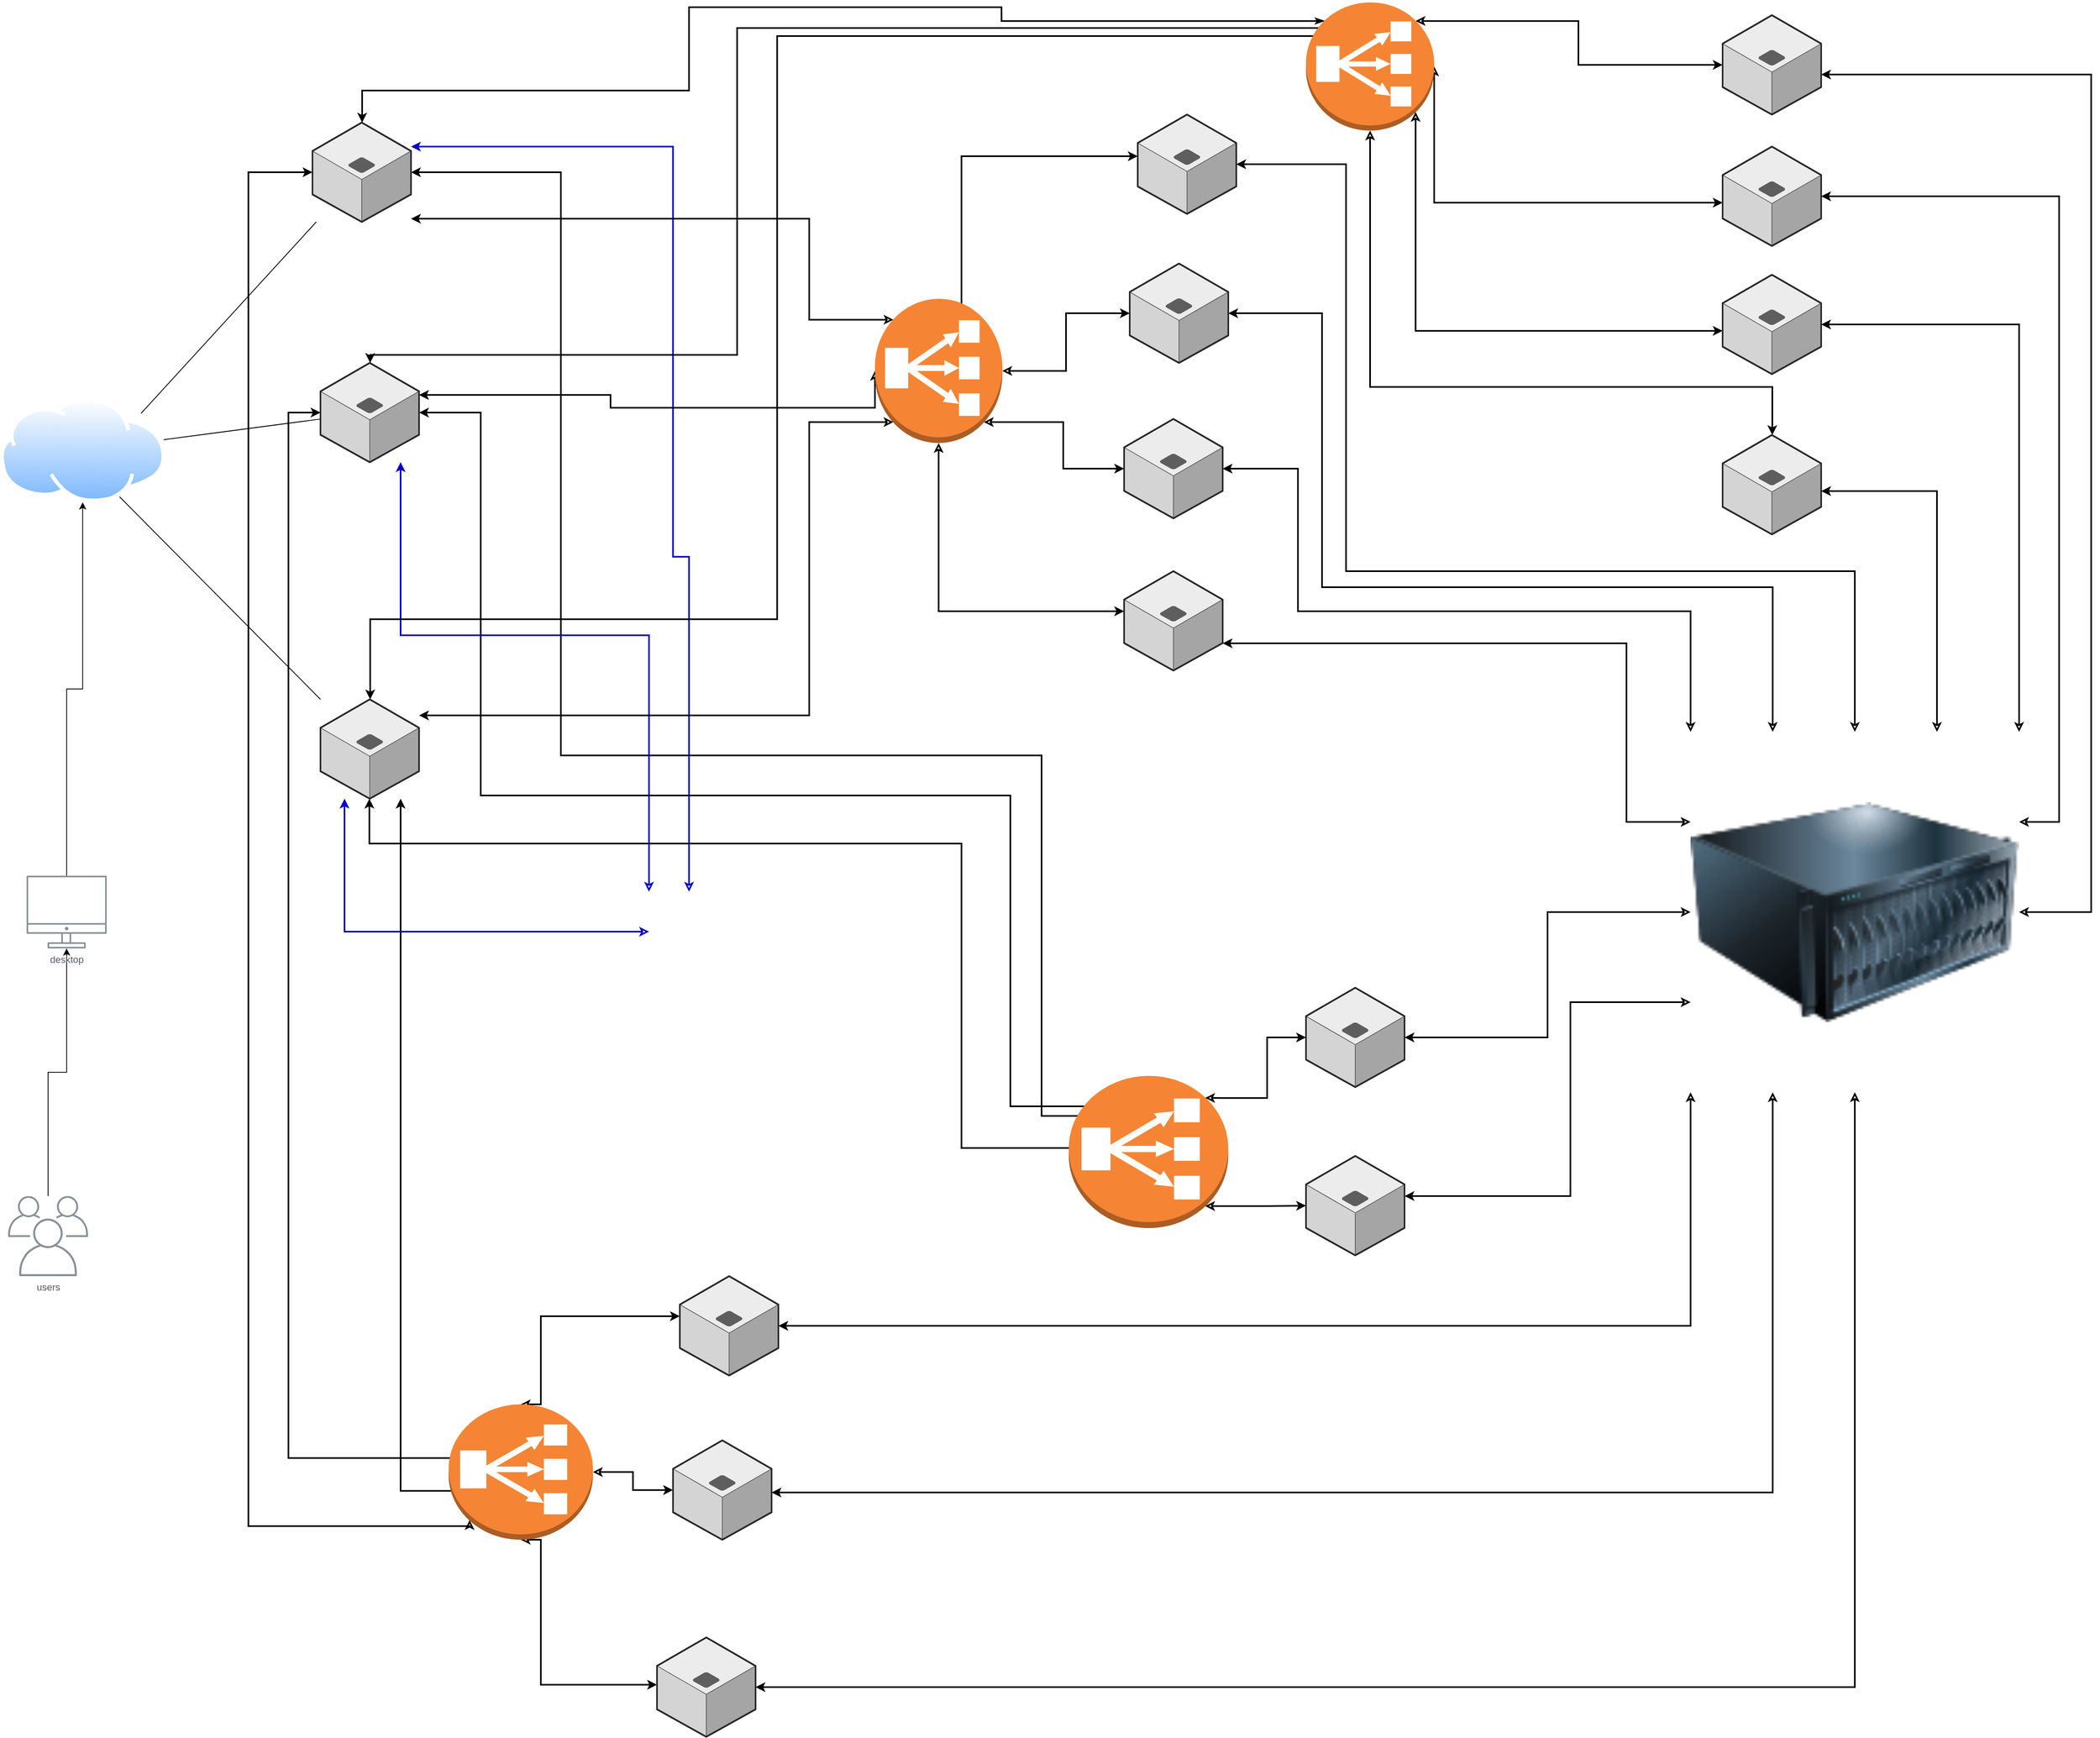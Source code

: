 <mxfile version="20.4.0" type="github">
  <diagram id="mECCC_n6qWj8_nHvuNPp" name="Página-1">
    <mxGraphModel dx="3555" dy="1905" grid="1" gridSize="10" guides="1" tooltips="1" connect="1" arrows="1" fold="1" page="1" pageScale="1" pageWidth="3300" pageHeight="2339" math="0" shadow="0">
      <root>
        <mxCell id="0" />
        <mxCell id="1" parent="0" />
        <mxCell id="02doJ9gZ2Pm1MxlR6OJf-22" value="" style="edgeStyle=orthogonalEdgeStyle;rounded=0;orthogonalLoop=1;jettySize=auto;html=1;" edge="1" parent="1" source="02doJ9gZ2Pm1MxlR6OJf-1" target="02doJ9gZ2Pm1MxlR6OJf-2">
          <mxGeometry relative="1" as="geometry" />
        </mxCell>
        <mxCell id="02doJ9gZ2Pm1MxlR6OJf-1" value="users" style="sketch=0;outlineConnect=0;gradientColor=none;fontColor=#545B64;strokeColor=none;fillColor=#879196;dashed=0;verticalLabelPosition=bottom;verticalAlign=top;align=center;html=1;fontSize=12;fontStyle=0;aspect=fixed;shape=mxgraph.aws4.illustration_users;pointerEvents=1" vertex="1" parent="1">
          <mxGeometry x="110" y="1540" width="100" height="100" as="geometry" />
        </mxCell>
        <mxCell id="02doJ9gZ2Pm1MxlR6OJf-28" value="" style="edgeStyle=orthogonalEdgeStyle;rounded=0;orthogonalLoop=1;jettySize=auto;html=1;entryX=0.5;entryY=1;entryDx=0;entryDy=0;" edge="1" parent="1" source="02doJ9gZ2Pm1MxlR6OJf-2" target="02doJ9gZ2Pm1MxlR6OJf-26">
          <mxGeometry relative="1" as="geometry">
            <mxPoint x="130" y="270.937" as="targetPoint" />
          </mxGeometry>
        </mxCell>
        <mxCell id="02doJ9gZ2Pm1MxlR6OJf-2" value="desktop" style="sketch=0;outlineConnect=0;gradientColor=none;fontColor=#545B64;strokeColor=none;fillColor=#879196;dashed=0;verticalLabelPosition=bottom;verticalAlign=top;align=center;html=1;fontSize=12;fontStyle=0;aspect=fixed;shape=mxgraph.aws4.illustration_desktop;pointerEvents=1" vertex="1" parent="1">
          <mxGeometry x="133.18" y="1140" width="100" height="91" as="geometry" />
        </mxCell>
        <mxCell id="02doJ9gZ2Pm1MxlR6OJf-8" value="" style="verticalLabelPosition=bottom;html=1;verticalAlign=top;strokeWidth=1;align=center;outlineConnect=0;dashed=0;outlineConnect=0;shape=mxgraph.aws3d.application_server;fillColor=#ECECEC;strokeColor=#5E5E5E;aspect=fixed;" vertex="1" parent="1">
          <mxGeometry x="1730" y="1280" width="123" height="124" as="geometry" />
        </mxCell>
        <mxCell id="02doJ9gZ2Pm1MxlR6OJf-9" value="" style="verticalLabelPosition=bottom;html=1;verticalAlign=top;strokeWidth=1;align=center;outlineConnect=0;dashed=0;outlineConnect=0;shape=mxgraph.aws3d.application_server;fillColor=#ECECEC;strokeColor=#5E5E5E;aspect=fixed;" vertex="1" parent="1">
          <mxGeometry x="1503" y="570" width="123" height="124" as="geometry" />
        </mxCell>
        <mxCell id="02doJ9gZ2Pm1MxlR6OJf-10" value="" style="verticalLabelPosition=bottom;html=1;verticalAlign=top;strokeWidth=1;align=center;outlineConnect=0;dashed=0;outlineConnect=0;shape=mxgraph.aws3d.application_server;fillColor=#ECECEC;strokeColor=#5E5E5E;aspect=fixed;" vertex="1" parent="1">
          <mxGeometry x="1503" y="760" width="123" height="124" as="geometry" />
        </mxCell>
        <mxCell id="02doJ9gZ2Pm1MxlR6OJf-11" value="" style="verticalLabelPosition=bottom;html=1;verticalAlign=top;strokeWidth=1;align=center;outlineConnect=0;dashed=0;outlineConnect=0;shape=mxgraph.aws3d.application_server;fillColor=#ECECEC;strokeColor=#5E5E5E;aspect=fixed;" vertex="1" parent="1">
          <mxGeometry x="1520" y="190" width="123" height="124" as="geometry" />
        </mxCell>
        <mxCell id="02doJ9gZ2Pm1MxlR6OJf-13" value="" style="verticalLabelPosition=bottom;html=1;verticalAlign=top;strokeWidth=1;align=center;outlineConnect=0;dashed=0;outlineConnect=0;shape=mxgraph.aws3d.application_server;fillColor=#ECECEC;strokeColor=#5E5E5E;aspect=fixed;" vertex="1" parent="1">
          <mxGeometry x="1510" y="376" width="123" height="124" as="geometry" />
        </mxCell>
        <mxCell id="02doJ9gZ2Pm1MxlR6OJf-14" value="" style="verticalLabelPosition=bottom;html=1;verticalAlign=top;strokeWidth=1;align=center;outlineConnect=0;dashed=0;outlineConnect=0;shape=mxgraph.aws3d.application_server;fillColor=#ECECEC;strokeColor=#5E5E5E;aspect=fixed;" vertex="1" parent="1">
          <mxGeometry x="1730" y="1490" width="123" height="124" as="geometry" />
        </mxCell>
        <mxCell id="02doJ9gZ2Pm1MxlR6OJf-15" value="" style="verticalLabelPosition=bottom;html=1;verticalAlign=top;strokeWidth=1;align=center;outlineConnect=0;dashed=0;outlineConnect=0;shape=mxgraph.aws3d.application_server;fillColor=#ECECEC;strokeColor=#5E5E5E;aspect=fixed;" vertex="1" parent="1">
          <mxGeometry x="490" y="200" width="123" height="124" as="geometry" />
        </mxCell>
        <mxCell id="02doJ9gZ2Pm1MxlR6OJf-17" value="" style="verticalLabelPosition=bottom;html=1;verticalAlign=top;strokeWidth=1;align=center;outlineConnect=0;dashed=0;outlineConnect=0;shape=mxgraph.aws3d.application_server;fillColor=#ECECEC;strokeColor=#5E5E5E;aspect=fixed;" vertex="1" parent="1">
          <mxGeometry x="500" y="920" width="123" height="124" as="geometry" />
        </mxCell>
        <mxCell id="02doJ9gZ2Pm1MxlR6OJf-18" value="" style="verticalLabelPosition=bottom;html=1;verticalAlign=top;strokeWidth=1;align=center;outlineConnect=0;dashed=0;outlineConnect=0;shape=mxgraph.aws3d.application_server;fillColor=#ECECEC;strokeColor=#5E5E5E;aspect=fixed;" vertex="1" parent="1">
          <mxGeometry x="500" y="500" width="123" height="124" as="geometry" />
        </mxCell>
        <mxCell id="02doJ9gZ2Pm1MxlR6OJf-42" style="edgeStyle=orthogonalEdgeStyle;rounded=0;orthogonalLoop=1;jettySize=auto;html=1;exitX=0.145;exitY=0.855;exitDx=0;exitDy=0;exitPerimeter=0;startArrow=classic;startFill=0;strokeWidth=2;" edge="1" parent="1" source="02doJ9gZ2Pm1MxlR6OJf-20" target="02doJ9gZ2Pm1MxlR6OJf-17">
          <mxGeometry relative="1" as="geometry">
            <Array as="points">
              <mxPoint x="1300" y="1480" />
              <mxPoint x="1300" y="1100" />
              <mxPoint x="561" y="1100" />
            </Array>
          </mxGeometry>
        </mxCell>
        <mxCell id="02doJ9gZ2Pm1MxlR6OJf-43" style="edgeStyle=orthogonalEdgeStyle;rounded=0;orthogonalLoop=1;jettySize=auto;html=1;exitX=0.5;exitY=0;exitDx=0;exitDy=0;exitPerimeter=0;startArrow=block;startFill=1;strokeWidth=2;" edge="1" parent="1" source="02doJ9gZ2Pm1MxlR6OJf-20" target="02doJ9gZ2Pm1MxlR6OJf-15">
          <mxGeometry relative="1" as="geometry">
            <Array as="points">
              <mxPoint x="1400" y="1440" />
              <mxPoint x="1400" y="990" />
              <mxPoint x="800" y="990" />
              <mxPoint x="800" y="262" />
            </Array>
          </mxGeometry>
        </mxCell>
        <mxCell id="02doJ9gZ2Pm1MxlR6OJf-44" style="edgeStyle=orthogonalEdgeStyle;rounded=0;orthogonalLoop=1;jettySize=auto;html=1;exitX=0.145;exitY=0.145;exitDx=0;exitDy=0;exitPerimeter=0;startArrow=classicThin;startFill=0;strokeWidth=2;" edge="1" parent="1" source="02doJ9gZ2Pm1MxlR6OJf-20" target="02doJ9gZ2Pm1MxlR6OJf-18">
          <mxGeometry relative="1" as="geometry">
            <Array as="points">
              <mxPoint x="1361" y="1428" />
              <mxPoint x="1360" y="1040" />
              <mxPoint x="700" y="1040" />
              <mxPoint x="700" y="562" />
            </Array>
          </mxGeometry>
        </mxCell>
        <mxCell id="02doJ9gZ2Pm1MxlR6OJf-77" style="edgeStyle=orthogonalEdgeStyle;rounded=0;orthogonalLoop=1;jettySize=auto;html=1;exitX=0.855;exitY=0.145;exitDx=0;exitDy=0;exitPerimeter=0;strokeColor=#000000;strokeWidth=2;startArrow=classic;startFill=0;" edge="1" parent="1" source="02doJ9gZ2Pm1MxlR6OJf-20" target="02doJ9gZ2Pm1MxlR6OJf-8">
          <mxGeometry relative="1" as="geometry" />
        </mxCell>
        <mxCell id="02doJ9gZ2Pm1MxlR6OJf-78" style="edgeStyle=orthogonalEdgeStyle;rounded=0;orthogonalLoop=1;jettySize=auto;html=1;exitX=0.855;exitY=0.855;exitDx=0;exitDy=0;exitPerimeter=0;strokeColor=#000000;strokeWidth=2;startArrow=classic;startFill=0;" edge="1" parent="1" source="02doJ9gZ2Pm1MxlR6OJf-20" target="02doJ9gZ2Pm1MxlR6OJf-14">
          <mxGeometry relative="1" as="geometry" />
        </mxCell>
        <mxCell id="02doJ9gZ2Pm1MxlR6OJf-20" value="" style="outlineConnect=0;dashed=0;verticalLabelPosition=bottom;verticalAlign=top;align=center;html=1;shape=mxgraph.aws3.classic_load_balancer;fillColor=#F58534;gradientColor=none;" vertex="1" parent="1">
          <mxGeometry x="1434" y="1390" width="199" height="190" as="geometry" />
        </mxCell>
        <mxCell id="02doJ9gZ2Pm1MxlR6OJf-26" value="" style="aspect=fixed;perimeter=ellipsePerimeter;html=1;align=center;shadow=0;dashed=0;spacingTop=3;image;image=img/lib/active_directory/internet_cloud.svg;" vertex="1" parent="1">
          <mxGeometry x="100" y="544" width="206.35" height="130" as="geometry" />
        </mxCell>
        <mxCell id="02doJ9gZ2Pm1MxlR6OJf-71" style="edgeStyle=orthogonalEdgeStyle;rounded=0;orthogonalLoop=1;jettySize=auto;html=1;exitX=0.145;exitY=0.145;exitDx=0;exitDy=0;exitPerimeter=0;strokeColor=#000000;strokeWidth=2;startArrow=classic;startFill=0;" edge="1" parent="1" source="02doJ9gZ2Pm1MxlR6OJf-29" target="02doJ9gZ2Pm1MxlR6OJf-17">
          <mxGeometry relative="1" as="geometry">
            <Array as="points">
              <mxPoint x="600" y="1908" />
            </Array>
          </mxGeometry>
        </mxCell>
        <mxCell id="02doJ9gZ2Pm1MxlR6OJf-72" style="edgeStyle=orthogonalEdgeStyle;rounded=0;orthogonalLoop=1;jettySize=auto;html=1;exitX=0.145;exitY=0.145;exitDx=0;exitDy=0;exitPerimeter=0;strokeColor=#000000;strokeWidth=2;startArrow=classic;startFill=0;" edge="1" parent="1" source="02doJ9gZ2Pm1MxlR6OJf-29" target="02doJ9gZ2Pm1MxlR6OJf-18">
          <mxGeometry relative="1" as="geometry">
            <Array as="points">
              <mxPoint x="460" y="1867" />
              <mxPoint x="460" y="562" />
            </Array>
          </mxGeometry>
        </mxCell>
        <mxCell id="02doJ9gZ2Pm1MxlR6OJf-73" style="edgeStyle=orthogonalEdgeStyle;rounded=0;orthogonalLoop=1;jettySize=auto;html=1;exitX=0.145;exitY=0.855;exitDx=0;exitDy=0;exitPerimeter=0;strokeColor=#000000;strokeWidth=2;startArrow=classic;startFill=0;" edge="1" parent="1" source="02doJ9gZ2Pm1MxlR6OJf-29" target="02doJ9gZ2Pm1MxlR6OJf-15">
          <mxGeometry relative="1" as="geometry">
            <Array as="points">
              <mxPoint x="410" y="1952" />
              <mxPoint x="410" y="262" />
            </Array>
          </mxGeometry>
        </mxCell>
        <mxCell id="02doJ9gZ2Pm1MxlR6OJf-74" style="edgeStyle=orthogonalEdgeStyle;rounded=0;orthogonalLoop=1;jettySize=auto;html=1;exitX=0.5;exitY=1;exitDx=0;exitDy=0;exitPerimeter=0;strokeColor=#000000;strokeWidth=2;startArrow=classic;startFill=0;" edge="1" parent="1" source="02doJ9gZ2Pm1MxlR6OJf-29" target="02doJ9gZ2Pm1MxlR6OJf-36">
          <mxGeometry relative="1" as="geometry">
            <mxPoint x="870" y="2140" as="targetPoint" />
            <Array as="points">
              <mxPoint x="775" y="2150" />
            </Array>
          </mxGeometry>
        </mxCell>
        <mxCell id="02doJ9gZ2Pm1MxlR6OJf-75" style="edgeStyle=orthogonalEdgeStyle;rounded=0;orthogonalLoop=1;jettySize=auto;html=1;exitX=1;exitY=0.5;exitDx=0;exitDy=0;exitPerimeter=0;strokeColor=#000000;strokeWidth=2;startArrow=classic;startFill=0;" edge="1" parent="1" source="02doJ9gZ2Pm1MxlR6OJf-29" target="02doJ9gZ2Pm1MxlR6OJf-34">
          <mxGeometry relative="1" as="geometry" />
        </mxCell>
        <mxCell id="02doJ9gZ2Pm1MxlR6OJf-76" style="edgeStyle=orthogonalEdgeStyle;rounded=0;orthogonalLoop=1;jettySize=auto;html=1;exitX=0.5;exitY=0;exitDx=0;exitDy=0;exitPerimeter=0;strokeColor=#000000;strokeWidth=2;startArrow=classic;startFill=0;" edge="1" parent="1" source="02doJ9gZ2Pm1MxlR6OJf-29" target="02doJ9gZ2Pm1MxlR6OJf-35">
          <mxGeometry relative="1" as="geometry">
            <Array as="points">
              <mxPoint x="775" y="1690" />
            </Array>
          </mxGeometry>
        </mxCell>
        <mxCell id="02doJ9gZ2Pm1MxlR6OJf-29" value="" style="outlineConnect=0;dashed=0;verticalLabelPosition=bottom;verticalAlign=top;align=center;html=1;shape=mxgraph.aws3.classic_load_balancer;fillColor=#F58534;gradientColor=none;" vertex="1" parent="1">
          <mxGeometry x="660" y="1800" width="180" height="169" as="geometry" />
        </mxCell>
        <mxCell id="02doJ9gZ2Pm1MxlR6OJf-30" value="" style="endArrow=none;html=1;rounded=0;" edge="1" parent="1" source="02doJ9gZ2Pm1MxlR6OJf-26" target="02doJ9gZ2Pm1MxlR6OJf-18">
          <mxGeometry width="50" height="50" relative="1" as="geometry">
            <mxPoint x="540" y="730" as="sourcePoint" />
            <mxPoint x="590" y="680" as="targetPoint" />
          </mxGeometry>
        </mxCell>
        <mxCell id="02doJ9gZ2Pm1MxlR6OJf-31" value="" style="endArrow=none;html=1;rounded=0;exitX=1;exitY=0;exitDx=0;exitDy=0;" edge="1" parent="1" source="02doJ9gZ2Pm1MxlR6OJf-26" target="02doJ9gZ2Pm1MxlR6OJf-15">
          <mxGeometry width="50" height="50" relative="1" as="geometry">
            <mxPoint x="286.353" y="271.217" as="sourcePoint" />
            <mxPoint x="533" y="438.792" as="targetPoint" />
          </mxGeometry>
        </mxCell>
        <mxCell id="02doJ9gZ2Pm1MxlR6OJf-32" value="" style="endArrow=none;html=1;rounded=0;exitX=0.75;exitY=1;exitDx=0;exitDy=0;" edge="1" parent="1" source="02doJ9gZ2Pm1MxlR6OJf-26" target="02doJ9gZ2Pm1MxlR6OJf-17">
          <mxGeometry width="50" height="50" relative="1" as="geometry">
            <mxPoint x="253.353" y="789.997" as="sourcePoint" />
            <mxPoint x="500" y="957.572" as="targetPoint" />
          </mxGeometry>
        </mxCell>
        <mxCell id="02doJ9gZ2Pm1MxlR6OJf-64" style="edgeStyle=orthogonalEdgeStyle;rounded=0;orthogonalLoop=1;jettySize=auto;html=1;exitX=0.25;exitY=0;exitDx=0;exitDy=0;strokeWidth=2;startArrow=classic;startFill=0;strokeColor=#0000CC;" edge="1" parent="1" source="02doJ9gZ2Pm1MxlR6OJf-33" target="02doJ9gZ2Pm1MxlR6OJf-15">
          <mxGeometry relative="1" as="geometry">
            <Array as="points">
              <mxPoint x="960" y="742" />
              <mxPoint x="940" y="742" />
              <mxPoint x="940" y="230" />
            </Array>
          </mxGeometry>
        </mxCell>
        <mxCell id="02doJ9gZ2Pm1MxlR6OJf-65" style="edgeStyle=orthogonalEdgeStyle;rounded=0;orthogonalLoop=1;jettySize=auto;html=1;exitX=0;exitY=0;exitDx=0;exitDy=0;strokeColor=#0000CC;strokeWidth=2;startArrow=classic;startFill=0;" edge="1" parent="1" source="02doJ9gZ2Pm1MxlR6OJf-33" target="02doJ9gZ2Pm1MxlR6OJf-18">
          <mxGeometry relative="1" as="geometry">
            <Array as="points">
              <mxPoint x="910" y="840" />
              <mxPoint x="600" y="840" />
            </Array>
          </mxGeometry>
        </mxCell>
        <mxCell id="02doJ9gZ2Pm1MxlR6OJf-66" style="edgeStyle=orthogonalEdgeStyle;rounded=0;orthogonalLoop=1;jettySize=auto;html=1;exitX=0;exitY=0.25;exitDx=0;exitDy=0;strokeColor=#0000CC;strokeWidth=2;startArrow=classic;startFill=0;" edge="1" parent="1" source="02doJ9gZ2Pm1MxlR6OJf-33" target="02doJ9gZ2Pm1MxlR6OJf-17">
          <mxGeometry relative="1" as="geometry">
            <Array as="points">
              <mxPoint x="530" y="1210" />
            </Array>
          </mxGeometry>
        </mxCell>
        <mxCell id="02doJ9gZ2Pm1MxlR6OJf-33" value="" style="shape=image;html=1;verticalAlign=top;verticalLabelPosition=bottom;labelBackgroundColor=#ffffff;imageAspect=0;aspect=fixed;image=https://cdn1.iconfinder.com/data/icons/unicons-line-vol-2/24/database-128.png" vertex="1" parent="1">
          <mxGeometry x="910" y="1160" width="200" height="200" as="geometry" />
        </mxCell>
        <mxCell id="02doJ9gZ2Pm1MxlR6OJf-34" value="" style="verticalLabelPosition=bottom;html=1;verticalAlign=top;strokeWidth=1;align=center;outlineConnect=0;dashed=0;outlineConnect=0;shape=mxgraph.aws3d.application_server;fillColor=#ECECEC;strokeColor=#5E5E5E;aspect=fixed;" vertex="1" parent="1">
          <mxGeometry x="940" y="1845" width="123" height="124" as="geometry" />
        </mxCell>
        <mxCell id="02doJ9gZ2Pm1MxlR6OJf-35" value="" style="verticalLabelPosition=bottom;html=1;verticalAlign=top;strokeWidth=1;align=center;outlineConnect=0;dashed=0;outlineConnect=0;shape=mxgraph.aws3d.application_server;fillColor=#ECECEC;strokeColor=#5E5E5E;aspect=fixed;" vertex="1" parent="1">
          <mxGeometry x="948.5" y="1640" width="123" height="124" as="geometry" />
        </mxCell>
        <mxCell id="02doJ9gZ2Pm1MxlR6OJf-36" value="" style="verticalLabelPosition=bottom;html=1;verticalAlign=top;strokeWidth=1;align=center;outlineConnect=0;dashed=0;outlineConnect=0;shape=mxgraph.aws3d.application_server;fillColor=#ECECEC;strokeColor=#5E5E5E;aspect=fixed;" vertex="1" parent="1">
          <mxGeometry x="920" y="2091" width="123" height="124" as="geometry" />
        </mxCell>
        <mxCell id="02doJ9gZ2Pm1MxlR6OJf-59" style="edgeStyle=orthogonalEdgeStyle;rounded=0;orthogonalLoop=1;jettySize=auto;html=1;exitX=0.855;exitY=0.855;exitDx=0;exitDy=0;exitPerimeter=0;strokeWidth=2;startArrow=classic;startFill=0;" edge="1" parent="1" source="02doJ9gZ2Pm1MxlR6OJf-45" target="02doJ9gZ2Pm1MxlR6OJf-9">
          <mxGeometry relative="1" as="geometry" />
        </mxCell>
        <mxCell id="02doJ9gZ2Pm1MxlR6OJf-61" style="edgeStyle=orthogonalEdgeStyle;rounded=0;orthogonalLoop=1;jettySize=auto;html=1;exitX=0.145;exitY=0.855;exitDx=0;exitDy=0;exitPerimeter=0;strokeWidth=2;startArrow=classic;startFill=0;" edge="1" parent="1" source="02doJ9gZ2Pm1MxlR6OJf-45" target="02doJ9gZ2Pm1MxlR6OJf-17">
          <mxGeometry relative="1" as="geometry">
            <Array as="points">
              <mxPoint x="1110" y="940" />
            </Array>
          </mxGeometry>
        </mxCell>
        <mxCell id="02doJ9gZ2Pm1MxlR6OJf-62" style="edgeStyle=orthogonalEdgeStyle;rounded=0;orthogonalLoop=1;jettySize=auto;html=1;exitX=0;exitY=0.5;exitDx=0;exitDy=0;exitPerimeter=0;strokeWidth=2;startArrow=classic;startFill=0;" edge="1" parent="1" source="02doJ9gZ2Pm1MxlR6OJf-45" target="02doJ9gZ2Pm1MxlR6OJf-18">
          <mxGeometry relative="1" as="geometry">
            <Array as="points">
              <mxPoint x="862" y="556" />
              <mxPoint x="862" y="540" />
            </Array>
          </mxGeometry>
        </mxCell>
        <mxCell id="02doJ9gZ2Pm1MxlR6OJf-63" style="edgeStyle=orthogonalEdgeStyle;rounded=0;orthogonalLoop=1;jettySize=auto;html=1;exitX=0.145;exitY=0.145;exitDx=0;exitDy=0;exitPerimeter=0;strokeWidth=2;startArrow=classic;startFill=0;" edge="1" parent="1" source="02doJ9gZ2Pm1MxlR6OJf-45" target="02doJ9gZ2Pm1MxlR6OJf-15">
          <mxGeometry relative="1" as="geometry">
            <Array as="points">
              <mxPoint x="1110" y="320" />
            </Array>
          </mxGeometry>
        </mxCell>
        <mxCell id="02doJ9gZ2Pm1MxlR6OJf-68" style="edgeStyle=orthogonalEdgeStyle;rounded=0;orthogonalLoop=1;jettySize=auto;html=1;exitX=0.5;exitY=1;exitDx=0;exitDy=0;exitPerimeter=0;strokeColor=#000000;strokeWidth=2;startArrow=classic;startFill=0;" edge="1" parent="1" source="02doJ9gZ2Pm1MxlR6OJf-45" target="02doJ9gZ2Pm1MxlR6OJf-10">
          <mxGeometry relative="1" as="geometry">
            <Array as="points">
              <mxPoint x="1272" y="810" />
            </Array>
          </mxGeometry>
        </mxCell>
        <mxCell id="02doJ9gZ2Pm1MxlR6OJf-69" style="edgeStyle=orthogonalEdgeStyle;rounded=0;orthogonalLoop=1;jettySize=auto;html=1;exitX=1;exitY=0.5;exitDx=0;exitDy=0;exitPerimeter=0;strokeColor=#000000;strokeWidth=2;startArrow=classic;startFill=0;" edge="1" parent="1" source="02doJ9gZ2Pm1MxlR6OJf-45" target="02doJ9gZ2Pm1MxlR6OJf-13">
          <mxGeometry relative="1" as="geometry" />
        </mxCell>
        <mxCell id="02doJ9gZ2Pm1MxlR6OJf-70" style="edgeStyle=orthogonalEdgeStyle;rounded=0;orthogonalLoop=1;jettySize=auto;html=1;exitX=0.855;exitY=0.145;exitDx=0;exitDy=0;exitPerimeter=0;strokeColor=#000000;strokeWidth=2;startArrow=classic;startFill=0;" edge="1" parent="1" source="02doJ9gZ2Pm1MxlR6OJf-45" target="02doJ9gZ2Pm1MxlR6OJf-11">
          <mxGeometry relative="1" as="geometry">
            <Array as="points">
              <mxPoint x="1300" y="446" />
              <mxPoint x="1300" y="242" />
            </Array>
          </mxGeometry>
        </mxCell>
        <mxCell id="02doJ9gZ2Pm1MxlR6OJf-45" value="" style="outlineConnect=0;dashed=0;verticalLabelPosition=bottom;verticalAlign=top;align=center;html=1;shape=mxgraph.aws3.classic_load_balancer;fillColor=#F58534;gradientColor=none;" vertex="1" parent="1">
          <mxGeometry x="1192" y="420" width="159" height="180" as="geometry" />
        </mxCell>
        <mxCell id="02doJ9gZ2Pm1MxlR6OJf-52" style="edgeStyle=orthogonalEdgeStyle;rounded=0;orthogonalLoop=1;jettySize=auto;html=1;exitX=0.145;exitY=0.145;exitDx=0;exitDy=0;exitPerimeter=0;strokeWidth=2;startArrow=classicThin;startFill=1;" edge="1" parent="1" source="02doJ9gZ2Pm1MxlR6OJf-46" target="02doJ9gZ2Pm1MxlR6OJf-15">
          <mxGeometry relative="1" as="geometry">
            <Array as="points">
              <mxPoint x="1350" y="56" />
              <mxPoint x="960" y="56" />
              <mxPoint x="960" y="160" />
              <mxPoint x="552" y="160" />
            </Array>
          </mxGeometry>
        </mxCell>
        <mxCell id="02doJ9gZ2Pm1MxlR6OJf-55" style="edgeStyle=orthogonalEdgeStyle;rounded=0;orthogonalLoop=1;jettySize=auto;html=1;exitX=0.5;exitY=1;exitDx=0;exitDy=0;exitPerimeter=0;strokeWidth=2;startArrow=classic;startFill=0;" edge="1" parent="1" source="02doJ9gZ2Pm1MxlR6OJf-46" target="02doJ9gZ2Pm1MxlR6OJf-17">
          <mxGeometry relative="1" as="geometry">
            <Array as="points">
              <mxPoint x="1070" y="92" />
              <mxPoint x="1070" y="820" />
              <mxPoint x="562" y="820" />
            </Array>
          </mxGeometry>
        </mxCell>
        <mxCell id="02doJ9gZ2Pm1MxlR6OJf-56" style="edgeStyle=orthogonalEdgeStyle;rounded=0;orthogonalLoop=1;jettySize=auto;html=1;exitX=0.145;exitY=0.855;exitDx=0;exitDy=0;exitPerimeter=0;strokeWidth=2;startArrow=classic;startFill=0;" edge="1" parent="1" source="02doJ9gZ2Pm1MxlR6OJf-46" target="02doJ9gZ2Pm1MxlR6OJf-18">
          <mxGeometry relative="1" as="geometry">
            <Array as="points">
              <mxPoint x="1020" y="82" />
              <mxPoint x="1020" y="490" />
              <mxPoint x="562" y="490" />
            </Array>
          </mxGeometry>
        </mxCell>
        <mxCell id="02doJ9gZ2Pm1MxlR6OJf-79" style="edgeStyle=orthogonalEdgeStyle;rounded=0;orthogonalLoop=1;jettySize=auto;html=1;exitX=0.5;exitY=1;exitDx=0;exitDy=0;exitPerimeter=0;strokeColor=#000000;strokeWidth=2;startArrow=classic;startFill=0;" edge="1" parent="1" source="02doJ9gZ2Pm1MxlR6OJf-46" target="02doJ9gZ2Pm1MxlR6OJf-48">
          <mxGeometry relative="1" as="geometry">
            <Array as="points">
              <mxPoint x="1810" y="530" />
              <mxPoint x="2312" y="530" />
            </Array>
          </mxGeometry>
        </mxCell>
        <mxCell id="02doJ9gZ2Pm1MxlR6OJf-80" style="edgeStyle=orthogonalEdgeStyle;rounded=0;orthogonalLoop=1;jettySize=auto;html=1;exitX=0.855;exitY=0.855;exitDx=0;exitDy=0;exitPerimeter=0;strokeColor=#000000;strokeWidth=2;startArrow=classic;startFill=0;" edge="1" parent="1" source="02doJ9gZ2Pm1MxlR6OJf-46" target="02doJ9gZ2Pm1MxlR6OJf-49">
          <mxGeometry relative="1" as="geometry">
            <Array as="points">
              <mxPoint x="1867" y="460" />
            </Array>
          </mxGeometry>
        </mxCell>
        <mxCell id="02doJ9gZ2Pm1MxlR6OJf-81" style="edgeStyle=orthogonalEdgeStyle;rounded=0;orthogonalLoop=1;jettySize=auto;html=1;exitX=1;exitY=0.5;exitDx=0;exitDy=0;exitPerimeter=0;strokeColor=#000000;strokeWidth=2;startArrow=classic;startFill=0;" edge="1" parent="1" source="02doJ9gZ2Pm1MxlR6OJf-46" target="02doJ9gZ2Pm1MxlR6OJf-47">
          <mxGeometry relative="1" as="geometry">
            <Array as="points">
              <mxPoint x="1890" y="300" />
            </Array>
          </mxGeometry>
        </mxCell>
        <mxCell id="02doJ9gZ2Pm1MxlR6OJf-82" style="edgeStyle=orthogonalEdgeStyle;rounded=0;orthogonalLoop=1;jettySize=auto;html=1;exitX=0.855;exitY=0.145;exitDx=0;exitDy=0;exitPerimeter=0;strokeColor=#000000;strokeWidth=2;startArrow=classic;startFill=0;" edge="1" parent="1" source="02doJ9gZ2Pm1MxlR6OJf-46" target="02doJ9gZ2Pm1MxlR6OJf-50">
          <mxGeometry relative="1" as="geometry" />
        </mxCell>
        <mxCell id="02doJ9gZ2Pm1MxlR6OJf-46" value="" style="outlineConnect=0;dashed=0;verticalLabelPosition=bottom;verticalAlign=top;align=center;html=1;shape=mxgraph.aws3.classic_load_balancer;fillColor=#F58534;gradientColor=none;" vertex="1" parent="1">
          <mxGeometry x="1730" y="50" width="160" height="160" as="geometry" />
        </mxCell>
        <mxCell id="02doJ9gZ2Pm1MxlR6OJf-47" value="" style="verticalLabelPosition=bottom;html=1;verticalAlign=top;strokeWidth=1;align=center;outlineConnect=0;dashed=0;outlineConnect=0;shape=mxgraph.aws3d.application_server;fillColor=#ECECEC;strokeColor=#5E5E5E;aspect=fixed;" vertex="1" parent="1">
          <mxGeometry x="2250" y="230" width="123" height="124" as="geometry" />
        </mxCell>
        <mxCell id="02doJ9gZ2Pm1MxlR6OJf-48" value="" style="verticalLabelPosition=bottom;html=1;verticalAlign=top;strokeWidth=1;align=center;outlineConnect=0;dashed=0;outlineConnect=0;shape=mxgraph.aws3d.application_server;fillColor=#ECECEC;strokeColor=#5E5E5E;aspect=fixed;" vertex="1" parent="1">
          <mxGeometry x="2250" y="590" width="123" height="124" as="geometry" />
        </mxCell>
        <mxCell id="02doJ9gZ2Pm1MxlR6OJf-49" value="" style="verticalLabelPosition=bottom;html=1;verticalAlign=top;strokeWidth=1;align=center;outlineConnect=0;dashed=0;outlineConnect=0;shape=mxgraph.aws3d.application_server;fillColor=#ECECEC;strokeColor=#5E5E5E;aspect=fixed;" vertex="1" parent="1">
          <mxGeometry x="2250" y="390" width="123" height="124" as="geometry" />
        </mxCell>
        <mxCell id="02doJ9gZ2Pm1MxlR6OJf-50" value="" style="verticalLabelPosition=bottom;html=1;verticalAlign=top;strokeWidth=1;align=center;outlineConnect=0;dashed=0;outlineConnect=0;shape=mxgraph.aws3d.application_server;fillColor=#ECECEC;strokeColor=#5E5E5E;aspect=fixed;" vertex="1" parent="1">
          <mxGeometry x="2250" y="66" width="123" height="124" as="geometry" />
        </mxCell>
        <mxCell id="02doJ9gZ2Pm1MxlR6OJf-88" style="edgeStyle=orthogonalEdgeStyle;rounded=0;orthogonalLoop=1;jettySize=auto;html=1;exitX=1;exitY=0.5;exitDx=0;exitDy=0;strokeColor=#000000;strokeWidth=2;startArrow=classic;startFill=0;" edge="1" parent="1" source="02doJ9gZ2Pm1MxlR6OJf-83" target="02doJ9gZ2Pm1MxlR6OJf-50">
          <mxGeometry relative="1" as="geometry">
            <Array as="points">
              <mxPoint x="2710" y="1186" />
              <mxPoint x="2710" y="140" />
            </Array>
          </mxGeometry>
        </mxCell>
        <mxCell id="02doJ9gZ2Pm1MxlR6OJf-89" style="edgeStyle=orthogonalEdgeStyle;rounded=0;orthogonalLoop=1;jettySize=auto;html=1;exitX=1;exitY=0.25;exitDx=0;exitDy=0;strokeColor=#000000;strokeWidth=2;startArrow=classic;startFill=0;" edge="1" parent="1" source="02doJ9gZ2Pm1MxlR6OJf-83" target="02doJ9gZ2Pm1MxlR6OJf-47">
          <mxGeometry relative="1" as="geometry">
            <Array as="points">
              <mxPoint x="2670" y="1073" />
              <mxPoint x="2670" y="292" />
            </Array>
          </mxGeometry>
        </mxCell>
        <mxCell id="02doJ9gZ2Pm1MxlR6OJf-90" style="edgeStyle=orthogonalEdgeStyle;rounded=0;orthogonalLoop=1;jettySize=auto;html=1;exitX=1;exitY=0;exitDx=0;exitDy=0;strokeColor=#000000;strokeWidth=2;startArrow=classic;startFill=0;" edge="1" parent="1" source="02doJ9gZ2Pm1MxlR6OJf-83" target="02doJ9gZ2Pm1MxlR6OJf-49">
          <mxGeometry relative="1" as="geometry">
            <Array as="points">
              <mxPoint x="2620" y="452" />
            </Array>
          </mxGeometry>
        </mxCell>
        <mxCell id="02doJ9gZ2Pm1MxlR6OJf-91" style="edgeStyle=orthogonalEdgeStyle;rounded=0;orthogonalLoop=1;jettySize=auto;html=1;exitX=0.75;exitY=0;exitDx=0;exitDy=0;strokeColor=#000000;strokeWidth=2;startArrow=classic;startFill=0;" edge="1" parent="1" source="02doJ9gZ2Pm1MxlR6OJf-83" target="02doJ9gZ2Pm1MxlR6OJf-48">
          <mxGeometry relative="1" as="geometry">
            <Array as="points">
              <mxPoint x="2518" y="660" />
            </Array>
          </mxGeometry>
        </mxCell>
        <mxCell id="02doJ9gZ2Pm1MxlR6OJf-92" style="edgeStyle=orthogonalEdgeStyle;rounded=0;orthogonalLoop=1;jettySize=auto;html=1;exitX=0.5;exitY=0;exitDx=0;exitDy=0;strokeColor=#000000;strokeWidth=2;startArrow=classic;startFill=0;" edge="1" parent="1" source="02doJ9gZ2Pm1MxlR6OJf-83" target="02doJ9gZ2Pm1MxlR6OJf-11">
          <mxGeometry relative="1" as="geometry">
            <Array as="points">
              <mxPoint x="2415" y="760" />
              <mxPoint x="1780" y="760" />
              <mxPoint x="1780" y="252" />
            </Array>
          </mxGeometry>
        </mxCell>
        <mxCell id="02doJ9gZ2Pm1MxlR6OJf-93" style="edgeStyle=orthogonalEdgeStyle;rounded=0;orthogonalLoop=1;jettySize=auto;html=1;exitX=0.25;exitY=0;exitDx=0;exitDy=0;strokeColor=#000000;strokeWidth=2;startArrow=classic;startFill=0;" edge="1" parent="1" source="02doJ9gZ2Pm1MxlR6OJf-83" target="02doJ9gZ2Pm1MxlR6OJf-13">
          <mxGeometry relative="1" as="geometry">
            <Array as="points">
              <mxPoint x="2313" y="780" />
              <mxPoint x="1750" y="780" />
              <mxPoint x="1750" y="438" />
            </Array>
          </mxGeometry>
        </mxCell>
        <mxCell id="02doJ9gZ2Pm1MxlR6OJf-94" style="edgeStyle=orthogonalEdgeStyle;rounded=0;orthogonalLoop=1;jettySize=auto;html=1;exitX=0;exitY=0;exitDx=0;exitDy=0;strokeColor=#000000;strokeWidth=2;startArrow=classic;startFill=0;" edge="1" parent="1" source="02doJ9gZ2Pm1MxlR6OJf-83" target="02doJ9gZ2Pm1MxlR6OJf-9">
          <mxGeometry relative="1" as="geometry">
            <Array as="points">
              <mxPoint x="2210" y="810" />
              <mxPoint x="1720" y="810" />
              <mxPoint x="1720" y="632" />
            </Array>
          </mxGeometry>
        </mxCell>
        <mxCell id="02doJ9gZ2Pm1MxlR6OJf-95" style="edgeStyle=orthogonalEdgeStyle;rounded=0;orthogonalLoop=1;jettySize=auto;html=1;exitX=0;exitY=0.25;exitDx=0;exitDy=0;strokeColor=#000000;strokeWidth=2;startArrow=classic;startFill=0;" edge="1" parent="1" source="02doJ9gZ2Pm1MxlR6OJf-83" target="02doJ9gZ2Pm1MxlR6OJf-10">
          <mxGeometry relative="1" as="geometry">
            <Array as="points">
              <mxPoint x="2130" y="1073" />
              <mxPoint x="2130" y="850" />
            </Array>
          </mxGeometry>
        </mxCell>
        <mxCell id="02doJ9gZ2Pm1MxlR6OJf-96" style="edgeStyle=orthogonalEdgeStyle;rounded=0;orthogonalLoop=1;jettySize=auto;html=1;exitX=0;exitY=0.5;exitDx=0;exitDy=0;strokeColor=#000000;strokeWidth=2;startArrow=classic;startFill=0;" edge="1" parent="1" source="02doJ9gZ2Pm1MxlR6OJf-83" target="02doJ9gZ2Pm1MxlR6OJf-8">
          <mxGeometry relative="1" as="geometry" />
        </mxCell>
        <mxCell id="02doJ9gZ2Pm1MxlR6OJf-97" style="edgeStyle=orthogonalEdgeStyle;rounded=0;orthogonalLoop=1;jettySize=auto;html=1;exitX=0;exitY=0.75;exitDx=0;exitDy=0;strokeColor=#000000;strokeWidth=2;startArrow=classic;startFill=0;" edge="1" parent="1" source="02doJ9gZ2Pm1MxlR6OJf-83" target="02doJ9gZ2Pm1MxlR6OJf-14">
          <mxGeometry relative="1" as="geometry">
            <Array as="points">
              <mxPoint x="2060" y="1298" />
              <mxPoint x="2060" y="1540" />
            </Array>
          </mxGeometry>
        </mxCell>
        <mxCell id="02doJ9gZ2Pm1MxlR6OJf-98" style="edgeStyle=orthogonalEdgeStyle;rounded=0;orthogonalLoop=1;jettySize=auto;html=1;exitX=0;exitY=1;exitDx=0;exitDy=0;strokeColor=#000000;strokeWidth=2;startArrow=classic;startFill=0;" edge="1" parent="1" source="02doJ9gZ2Pm1MxlR6OJf-83" target="02doJ9gZ2Pm1MxlR6OJf-35">
          <mxGeometry relative="1" as="geometry">
            <Array as="points">
              <mxPoint x="2210" y="1702" />
            </Array>
          </mxGeometry>
        </mxCell>
        <mxCell id="02doJ9gZ2Pm1MxlR6OJf-99" style="edgeStyle=orthogonalEdgeStyle;rounded=0;orthogonalLoop=1;jettySize=auto;html=1;exitX=0.25;exitY=1;exitDx=0;exitDy=0;strokeColor=#000000;strokeWidth=2;startArrow=classic;startFill=0;" edge="1" parent="1" source="02doJ9gZ2Pm1MxlR6OJf-83" target="02doJ9gZ2Pm1MxlR6OJf-34">
          <mxGeometry relative="1" as="geometry">
            <Array as="points">
              <mxPoint x="2313" y="1910" />
            </Array>
          </mxGeometry>
        </mxCell>
        <mxCell id="02doJ9gZ2Pm1MxlR6OJf-100" style="edgeStyle=orthogonalEdgeStyle;rounded=0;orthogonalLoop=1;jettySize=auto;html=1;exitX=0.5;exitY=1;exitDx=0;exitDy=0;strokeColor=#000000;strokeWidth=2;startArrow=classic;startFill=0;" edge="1" parent="1" source="02doJ9gZ2Pm1MxlR6OJf-83" target="02doJ9gZ2Pm1MxlR6OJf-36">
          <mxGeometry relative="1" as="geometry">
            <Array as="points">
              <mxPoint x="2415" y="2153" />
            </Array>
          </mxGeometry>
        </mxCell>
        <mxCell id="02doJ9gZ2Pm1MxlR6OJf-83" value="" style="image;html=1;image=img/lib/clip_art/computers/Server_128x128.png" vertex="1" parent="1">
          <mxGeometry x="2210" y="960.5" width="410" height="450" as="geometry" />
        </mxCell>
      </root>
    </mxGraphModel>
  </diagram>
</mxfile>
